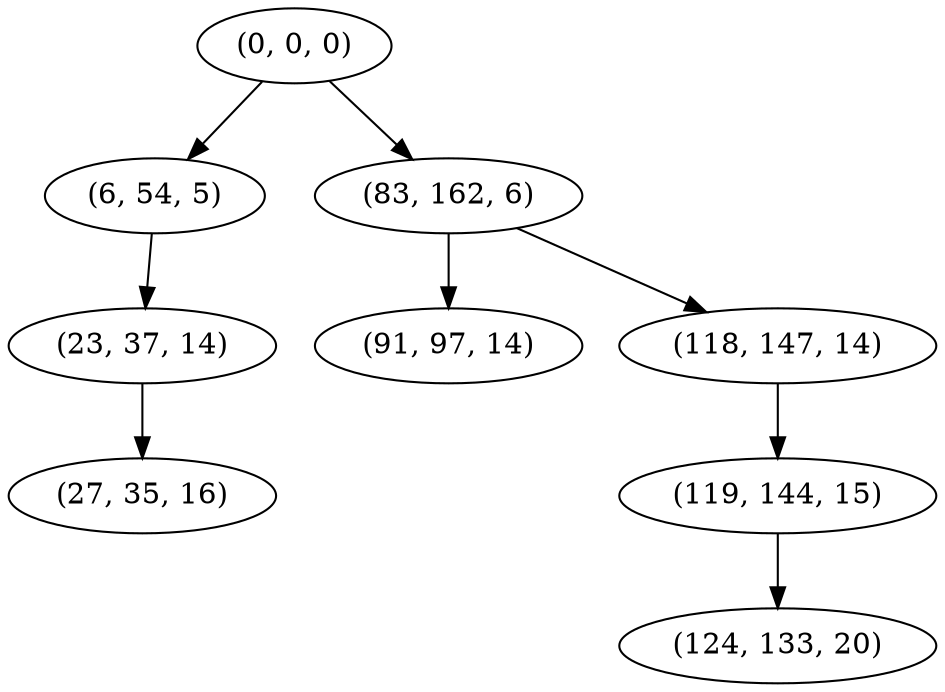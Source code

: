 digraph tree {
    "(0, 0, 0)";
    "(6, 54, 5)";
    "(23, 37, 14)";
    "(27, 35, 16)";
    "(83, 162, 6)";
    "(91, 97, 14)";
    "(118, 147, 14)";
    "(119, 144, 15)";
    "(124, 133, 20)";
    "(0, 0, 0)" -> "(6, 54, 5)";
    "(0, 0, 0)" -> "(83, 162, 6)";
    "(6, 54, 5)" -> "(23, 37, 14)";
    "(23, 37, 14)" -> "(27, 35, 16)";
    "(83, 162, 6)" -> "(91, 97, 14)";
    "(83, 162, 6)" -> "(118, 147, 14)";
    "(118, 147, 14)" -> "(119, 144, 15)";
    "(119, 144, 15)" -> "(124, 133, 20)";
}
